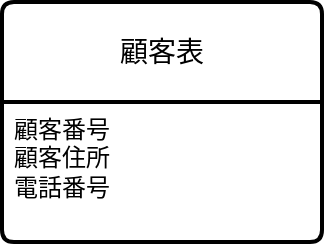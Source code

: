 <mxfile version="24.6.2" type="github">
  <diagram name="ページ1" id="1DE22JXjqzaA9aV-F51U">
    <mxGraphModel dx="752" dy="458" grid="1" gridSize="10" guides="1" tooltips="1" connect="1" arrows="1" fold="1" page="1" pageScale="1" pageWidth="827" pageHeight="1169" math="0" shadow="0">
      <root>
        <mxCell id="0" />
        <mxCell id="1" parent="0" />
        <mxCell id="W_EAQ39Yo1qNKUUNdtIk-5" value="顧客表" style="swimlane;childLayout=stackLayout;horizontal=1;startSize=50;horizontalStack=0;rounded=1;fontSize=14;fontStyle=0;strokeWidth=2;resizeParent=0;resizeLast=1;shadow=0;dashed=0;align=center;arcSize=4;whiteSpace=wrap;html=1;" vertex="1" parent="1">
          <mxGeometry x="310" y="180" width="160" height="120" as="geometry" />
        </mxCell>
        <mxCell id="W_EAQ39Yo1qNKUUNdtIk-6" value="顧客番号&lt;div&gt;顧客住所&lt;/div&gt;&lt;div&gt;電話番号&lt;/div&gt;" style="align=left;strokeColor=none;fillColor=none;spacingLeft=4;fontSize=12;verticalAlign=top;resizable=0;rotatable=0;part=1;html=1;" vertex="1" parent="W_EAQ39Yo1qNKUUNdtIk-5">
          <mxGeometry y="50" width="160" height="70" as="geometry" />
        </mxCell>
      </root>
    </mxGraphModel>
  </diagram>
</mxfile>
